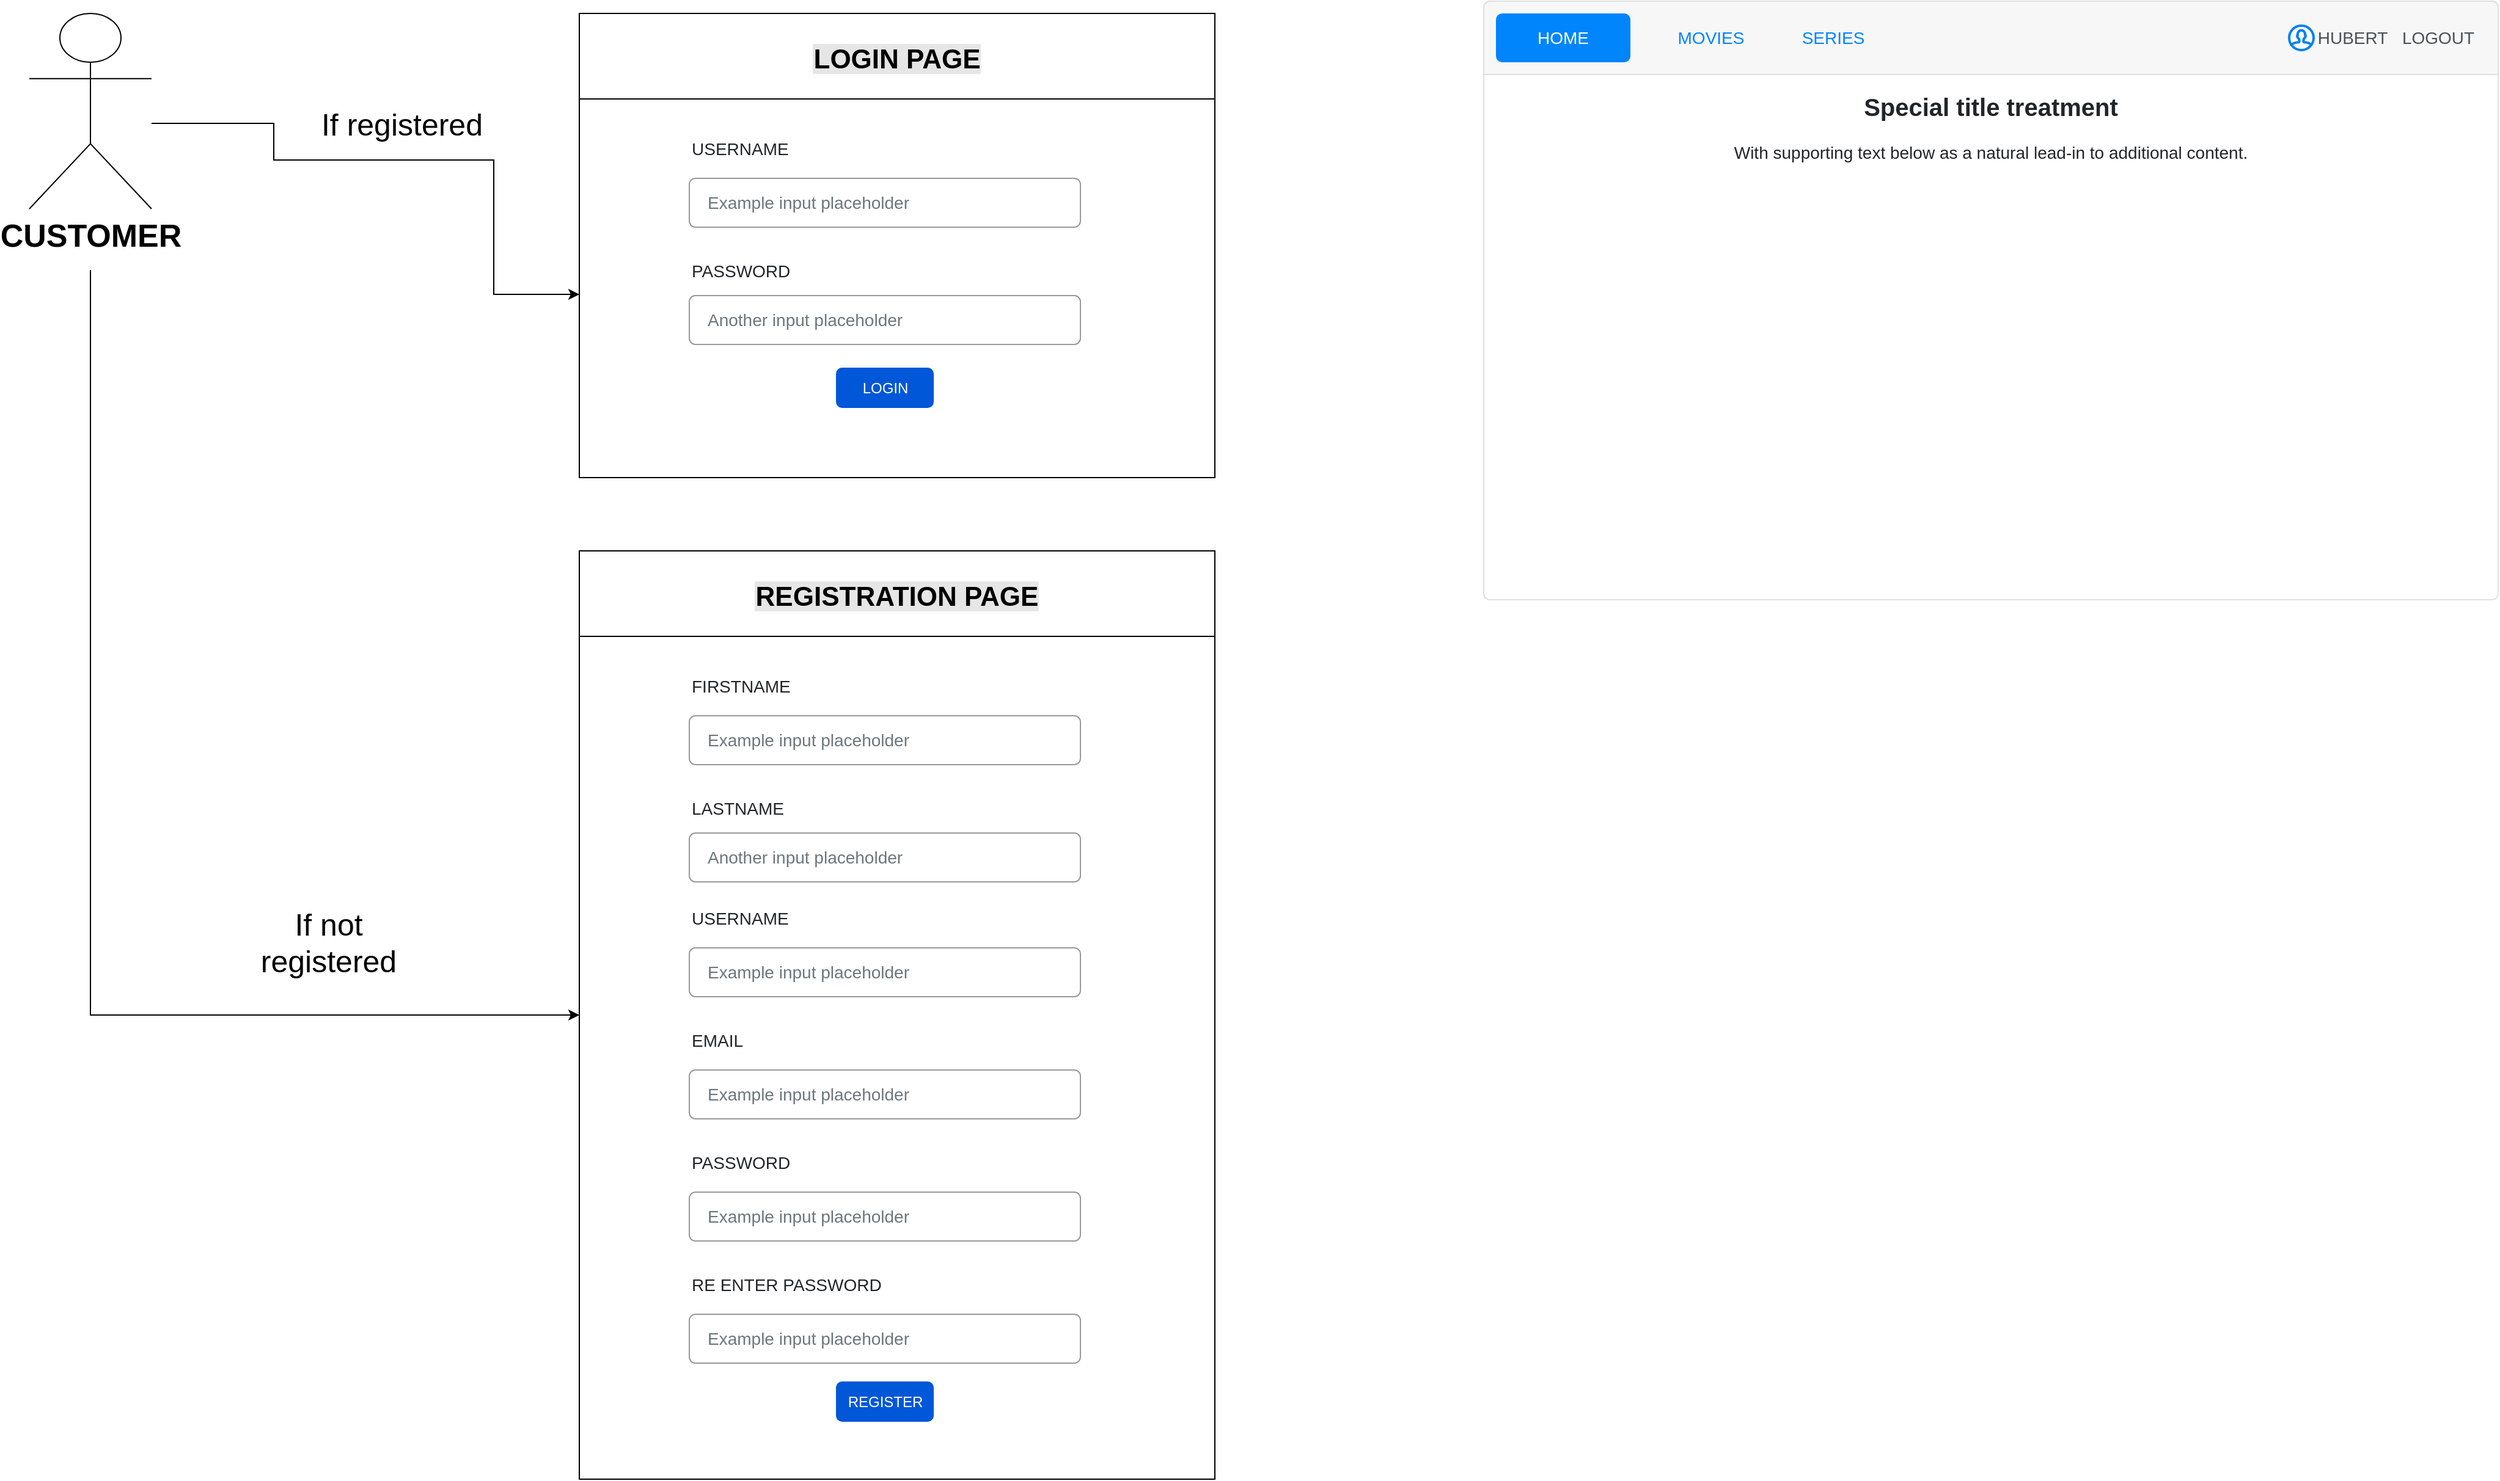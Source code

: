 <mxfile version="14.6.11" type="github">
  <diagram id="TFVVUKBu-hhXwRltEdNP" name="Page-1">
    <mxGraphModel dx="981" dy="526" grid="1" gridSize="10" guides="0" tooltips="1" connect="1" arrows="1" fold="1" page="1" pageScale="1" pageWidth="5000" pageHeight="3000" math="0" shadow="0">
      <root>
        <mxCell id="0" />
        <mxCell id="1" parent="0" />
        <mxCell id="IsKmeeJijTPSRjMwdKZ4-13" style="edgeStyle=orthogonalEdgeStyle;rounded=0;orthogonalLoop=1;jettySize=auto;html=1;fontSize=25;" edge="1" parent="1" source="IsKmeeJijTPSRjMwdKZ4-1">
          <mxGeometry relative="1" as="geometry">
            <mxPoint x="610" y="290" as="targetPoint" />
            <Array as="points">
              <mxPoint x="360" y="150" />
              <mxPoint x="360" y="180" />
              <mxPoint x="540" y="180" />
              <mxPoint x="540" y="290" />
            </Array>
          </mxGeometry>
        </mxCell>
        <mxCell id="IsKmeeJijTPSRjMwdKZ4-22" style="edgeStyle=orthogonalEdgeStyle;rounded=0;orthogonalLoop=1;jettySize=auto;html=1;entryX=0;entryY=0.5;entryDx=0;entryDy=0;fontSize=25;" edge="1" parent="1" target="IsKmeeJijTPSRjMwdKZ4-14">
          <mxGeometry relative="1" as="geometry">
            <mxPoint x="210" y="270" as="sourcePoint" />
            <Array as="points">
              <mxPoint x="210" y="880" />
            </Array>
          </mxGeometry>
        </mxCell>
        <mxCell id="IsKmeeJijTPSRjMwdKZ4-1" value="&lt;font style=&quot;font-size: 26px&quot;&gt;CUSTOMER&lt;/font&gt;" style="shape=umlActor;verticalLabelPosition=bottom;verticalAlign=top;html=1;outlineConnect=0;fontStyle=1" vertex="1" parent="1">
          <mxGeometry x="160" y="60" width="100" height="160" as="geometry" />
        </mxCell>
        <mxCell id="IsKmeeJijTPSRjMwdKZ4-4" value="LOGIN PAGE" style="swimlane;fontSize=22;startSize=70;labelBackgroundColor=#E6E6E6;" vertex="1" parent="1">
          <mxGeometry x="610" y="60" width="520" height="380" as="geometry" />
        </mxCell>
        <mxCell id="IsKmeeJijTPSRjMwdKZ4-27" value="Example input placeholder" style="html=1;shadow=0;dashed=0;shape=mxgraph.bootstrap.rrect;rSize=5;fillColor=none;strokeColor=#999999;align=left;spacing=15;fontSize=14;fontColor=#6C767D;labelBackgroundColor=none;" vertex="1" parent="IsKmeeJijTPSRjMwdKZ4-4">
          <mxGeometry width="320" height="40" relative="1" as="geometry">
            <mxPoint x="90" y="135" as="offset" />
          </mxGeometry>
        </mxCell>
        <mxCell id="IsKmeeJijTPSRjMwdKZ4-29" value="Another input placeholder" style="html=1;shadow=0;dashed=0;shape=mxgraph.bootstrap.rrect;rSize=5;fillColor=none;strokeColor=#999999;align=left;spacing=15;fontSize=14;fontColor=#6C767D;labelBackgroundColor=none;" vertex="1" parent="IsKmeeJijTPSRjMwdKZ4-4">
          <mxGeometry width="320" height="40" relative="1" as="geometry">
            <mxPoint x="90" y="231" as="offset" />
          </mxGeometry>
        </mxCell>
        <mxCell id="IsKmeeJijTPSRjMwdKZ4-26" value="USERNAME" style="fillColor=none;strokeColor=none;align=left;fontSize=14;fontColor=#212529;labelBackgroundColor=none;" vertex="1" parent="IsKmeeJijTPSRjMwdKZ4-4">
          <mxGeometry x="90" y="90" width="260" height="40" as="geometry" />
        </mxCell>
        <mxCell id="IsKmeeJijTPSRjMwdKZ4-28" value="PASSWORD" style="fillColor=none;strokeColor=none;align=left;fontSize=14;fontColor=#212529;labelBackgroundColor=none;" vertex="1" parent="IsKmeeJijTPSRjMwdKZ4-4">
          <mxGeometry width="260" height="40" relative="1" as="geometry">
            <mxPoint x="90" y="190" as="offset" />
          </mxGeometry>
        </mxCell>
        <mxCell id="IsKmeeJijTPSRjMwdKZ4-30" value="LOGIN" style="rounded=1;fillColor=#0057D8;align=center;strokeColor=none;html=1;fontColor=#ffffff;fontSize=12;labelBackgroundColor=none;" vertex="1" parent="IsKmeeJijTPSRjMwdKZ4-4">
          <mxGeometry x="210" y="290" width="80" height="33" as="geometry" />
        </mxCell>
        <mxCell id="IsKmeeJijTPSRjMwdKZ4-14" value="REGISTRATION PAGE" style="swimlane;fontSize=22;startSize=70;labelBackgroundColor=#E6E6E6;" vertex="1" parent="1">
          <mxGeometry x="610" y="500" width="520" height="760" as="geometry" />
        </mxCell>
        <mxCell id="IsKmeeJijTPSRjMwdKZ4-32" value="Example input placeholder" style="html=1;shadow=0;dashed=0;shape=mxgraph.bootstrap.rrect;rSize=5;fillColor=none;strokeColor=#999999;align=left;spacing=15;fontSize=14;fontColor=#6C767D;labelBackgroundColor=none;" vertex="1" parent="IsKmeeJijTPSRjMwdKZ4-14">
          <mxGeometry x="90" y="135" width="320" height="40" as="geometry" />
        </mxCell>
        <mxCell id="IsKmeeJijTPSRjMwdKZ4-33" value="Another input placeholder" style="html=1;shadow=0;dashed=0;shape=mxgraph.bootstrap.rrect;rSize=5;fillColor=none;strokeColor=#999999;align=left;spacing=15;fontSize=14;fontColor=#6C767D;labelBackgroundColor=none;" vertex="1" parent="IsKmeeJijTPSRjMwdKZ4-14">
          <mxGeometry x="90" y="231" width="320" height="40" as="geometry" />
        </mxCell>
        <mxCell id="IsKmeeJijTPSRjMwdKZ4-34" value="FIRSTNAME" style="fillColor=none;strokeColor=none;align=left;fontSize=14;fontColor=#212529;labelBackgroundColor=none;" vertex="1" parent="IsKmeeJijTPSRjMwdKZ4-14">
          <mxGeometry x="90" y="90" width="260" height="40" as="geometry" />
        </mxCell>
        <mxCell id="IsKmeeJijTPSRjMwdKZ4-35" value="LASTNAME" style="fillColor=none;strokeColor=none;align=left;fontSize=14;fontColor=#212529;labelBackgroundColor=none;" vertex="1" parent="IsKmeeJijTPSRjMwdKZ4-14">
          <mxGeometry x="90" y="190" width="260" height="40" as="geometry" />
        </mxCell>
        <mxCell id="IsKmeeJijTPSRjMwdKZ4-36" value="Example input placeholder" style="html=1;shadow=0;dashed=0;shape=mxgraph.bootstrap.rrect;rSize=5;fillColor=none;strokeColor=#999999;align=left;spacing=15;fontSize=14;fontColor=#6C767D;labelBackgroundColor=none;" vertex="1" parent="IsKmeeJijTPSRjMwdKZ4-14">
          <mxGeometry x="90" y="325" width="320" height="40" as="geometry" />
        </mxCell>
        <mxCell id="IsKmeeJijTPSRjMwdKZ4-37" value="USERNAME" style="fillColor=none;strokeColor=none;align=left;fontSize=14;fontColor=#212529;labelBackgroundColor=none;" vertex="1" parent="IsKmeeJijTPSRjMwdKZ4-14">
          <mxGeometry x="90" y="280" width="260" height="40" as="geometry" />
        </mxCell>
        <mxCell id="IsKmeeJijTPSRjMwdKZ4-38" value="Example input placeholder" style="html=1;shadow=0;dashed=0;shape=mxgraph.bootstrap.rrect;rSize=5;fillColor=none;strokeColor=#999999;align=left;spacing=15;fontSize=14;fontColor=#6C767D;labelBackgroundColor=none;" vertex="1" parent="IsKmeeJijTPSRjMwdKZ4-14">
          <mxGeometry x="90" y="425" width="320" height="40" as="geometry" />
        </mxCell>
        <mxCell id="IsKmeeJijTPSRjMwdKZ4-39" value="EMAIL" style="fillColor=none;strokeColor=none;align=left;fontSize=14;fontColor=#212529;labelBackgroundColor=none;" vertex="1" parent="IsKmeeJijTPSRjMwdKZ4-14">
          <mxGeometry x="90" y="380" width="260" height="40" as="geometry" />
        </mxCell>
        <mxCell id="IsKmeeJijTPSRjMwdKZ4-40" value="Example input placeholder" style="html=1;shadow=0;dashed=0;shape=mxgraph.bootstrap.rrect;rSize=5;fillColor=none;strokeColor=#999999;align=left;spacing=15;fontSize=14;fontColor=#6C767D;labelBackgroundColor=none;" vertex="1" parent="IsKmeeJijTPSRjMwdKZ4-14">
          <mxGeometry x="90" y="525" width="320" height="40" as="geometry" />
        </mxCell>
        <mxCell id="IsKmeeJijTPSRjMwdKZ4-41" value="PASSWORD" style="fillColor=none;strokeColor=none;align=left;fontSize=14;fontColor=#212529;labelBackgroundColor=none;" vertex="1" parent="IsKmeeJijTPSRjMwdKZ4-14">
          <mxGeometry x="90" y="480" width="260" height="40" as="geometry" />
        </mxCell>
        <mxCell id="IsKmeeJijTPSRjMwdKZ4-42" value="Example input placeholder" style="html=1;shadow=0;dashed=0;shape=mxgraph.bootstrap.rrect;rSize=5;fillColor=none;strokeColor=#999999;align=left;spacing=15;fontSize=14;fontColor=#6C767D;labelBackgroundColor=none;" vertex="1" parent="IsKmeeJijTPSRjMwdKZ4-14">
          <mxGeometry x="90" y="625" width="320" height="40" as="geometry" />
        </mxCell>
        <mxCell id="IsKmeeJijTPSRjMwdKZ4-43" value="RE ENTER PASSWORD" style="fillColor=none;strokeColor=none;align=left;fontSize=14;fontColor=#212529;labelBackgroundColor=none;" vertex="1" parent="IsKmeeJijTPSRjMwdKZ4-14">
          <mxGeometry x="90" y="580" width="260" height="40" as="geometry" />
        </mxCell>
        <mxCell id="IsKmeeJijTPSRjMwdKZ4-44" value="REGISTER" style="rounded=1;fillColor=#0057D8;align=center;strokeColor=none;html=1;fontColor=#ffffff;fontSize=12;labelBackgroundColor=none;" vertex="1" parent="IsKmeeJijTPSRjMwdKZ4-14">
          <mxGeometry x="210" y="680" width="80" height="33" as="geometry" />
        </mxCell>
        <mxCell id="IsKmeeJijTPSRjMwdKZ4-23" value="If registered" style="text;html=1;strokeColor=none;fillColor=none;align=center;verticalAlign=middle;whiteSpace=wrap;rounded=0;labelBackgroundColor=none;fontSize=25;" vertex="1" parent="1">
          <mxGeometry x="380" y="140" width="170" height="20" as="geometry" />
        </mxCell>
        <mxCell id="IsKmeeJijTPSRjMwdKZ4-25" value="If not registered" style="text;html=1;strokeColor=none;fillColor=none;align=center;verticalAlign=middle;whiteSpace=wrap;rounded=0;labelBackgroundColor=none;fontSize=25;" vertex="1" parent="1">
          <mxGeometry x="320" y="810" width="170" height="20" as="geometry" />
        </mxCell>
        <mxCell id="IsKmeeJijTPSRjMwdKZ4-46" value="" style="html=1;shadow=0;dashed=0;shape=mxgraph.bootstrap.rrect;rSize=5;strokeColor=#DFDFDF;html=1;whiteSpace=wrap;fillColor=#FFFFFF;fontColor=#000000;labelBackgroundColor=none;fontSize=25;align=center;" vertex="1" parent="1">
          <mxGeometry x="1350" y="50" width="830" height="490" as="geometry" />
        </mxCell>
        <mxCell id="IsKmeeJijTPSRjMwdKZ4-47" value="" style="html=1;shadow=0;dashed=0;shape=mxgraph.bootstrap.topButton;strokeColor=inherit;fillColor=#F7F7F7;rSize=5;perimeter=none;whiteSpace=wrap;resizeWidth=1;align=center;spacing=20;fontSize=14;" vertex="1" parent="IsKmeeJijTPSRjMwdKZ4-46">
          <mxGeometry width="830.0" height="60" relative="1" as="geometry" />
        </mxCell>
        <mxCell id="IsKmeeJijTPSRjMwdKZ4-48" value="HOME" style="html=1;shadow=0;dashed=0;shape=mxgraph.bootstrap.rrect;arcSize=5;strokeColor=none;fillColor=#0085FC;rSize=5;perimeter=none;whiteSpace=wrap;resizeWidth=1;align=center;spacing=20;fontSize=14;fontColor=#ffffff;labelBackgroundColor=none;" vertex="1" parent="IsKmeeJijTPSRjMwdKZ4-46">
          <mxGeometry width="110" height="40" relative="1" as="geometry">
            <mxPoint x="10" y="10" as="offset" />
          </mxGeometry>
        </mxCell>
        <mxCell id="IsKmeeJijTPSRjMwdKZ4-49" value="MOVIES" style="strokeColor=none;fillColor=none;rSize=5;perimeter=none;whiteSpace=wrap;resizeWidth=1;align=center;spacing=20;fontSize=14;fontColor=#0085FC;" vertex="1" parent="IsKmeeJijTPSRjMwdKZ4-46">
          <mxGeometry width="51.875" height="40" relative="1" as="geometry">
            <mxPoint x="160" y="10" as="offset" />
          </mxGeometry>
        </mxCell>
        <mxCell id="IsKmeeJijTPSRjMwdKZ4-50" value="LOGOUT" style="strokeColor=none;fillColor=none;rSize=5;perimeter=none;whiteSpace=wrap;resizeWidth=1;align=center;spacing=20;fontSize=14;fontColor=#0085FC;fontColor=#4B5259;" vertex="1" parent="IsKmeeJijTPSRjMwdKZ4-46">
          <mxGeometry width="62.25" height="40" relative="1" as="geometry">
            <mxPoint x="750" y="10" as="offset" />
          </mxGeometry>
        </mxCell>
        <mxCell id="IsKmeeJijTPSRjMwdKZ4-51" value="&lt;b&gt;&lt;font style=&quot;font-size: 20px&quot;&gt;Special title treatment&lt;/font&gt;&lt;/b&gt;&lt;br style=&quot;font-size: 14px&quot;&gt;&lt;br style=&quot;font-size: 14px&quot;&gt;With supporting text below as a natural lead-in to additional content." style="perimeter=none;html=1;whiteSpace=wrap;fillColor=none;strokeColor=none;resizeWidth=1;verticalAlign=top;align=center;spacing=20;spacingTop=-10;fontSize=14;fontColor=#212529" vertex="1" parent="IsKmeeJijTPSRjMwdKZ4-46">
          <mxGeometry width="830.0" height="120" relative="1" as="geometry">
            <mxPoint y="60" as="offset" />
          </mxGeometry>
        </mxCell>
        <mxCell id="IsKmeeJijTPSRjMwdKZ4-59" value="HUBERT" style="strokeColor=none;fillColor=none;rSize=5;perimeter=none;whiteSpace=wrap;resizeWidth=1;align=center;spacing=20;fontSize=14;fontColor=#0085FC;fontColor=#4B5259;" vertex="1" parent="IsKmeeJijTPSRjMwdKZ4-46">
          <mxGeometry width="62.25" height="40" relative="1" as="geometry">
            <mxPoint x="680" y="10" as="offset" />
          </mxGeometry>
        </mxCell>
        <mxCell id="IsKmeeJijTPSRjMwdKZ4-60" value="SERIES" style="strokeColor=none;fillColor=none;rSize=5;perimeter=none;whiteSpace=wrap;resizeWidth=1;align=center;spacing=20;fontSize=14;fontColor=#0085FC;" vertex="1" parent="IsKmeeJijTPSRjMwdKZ4-46">
          <mxGeometry width="51.875" height="40" relative="1" as="geometry">
            <mxPoint x="260" y="10" as="offset" />
          </mxGeometry>
        </mxCell>
        <mxCell id="IsKmeeJijTPSRjMwdKZ4-61" value="" style="html=1;verticalLabelPosition=bottom;align=center;labelBackgroundColor=#ffffff;verticalAlign=top;strokeWidth=2;strokeColor=#0080F0;shadow=0;dashed=0;shape=mxgraph.ios7.icons.user;fontSize=25;" vertex="1" parent="IsKmeeJijTPSRjMwdKZ4-46">
          <mxGeometry x="659" y="20" width="20" height="20" as="geometry" />
        </mxCell>
      </root>
    </mxGraphModel>
  </diagram>
</mxfile>
